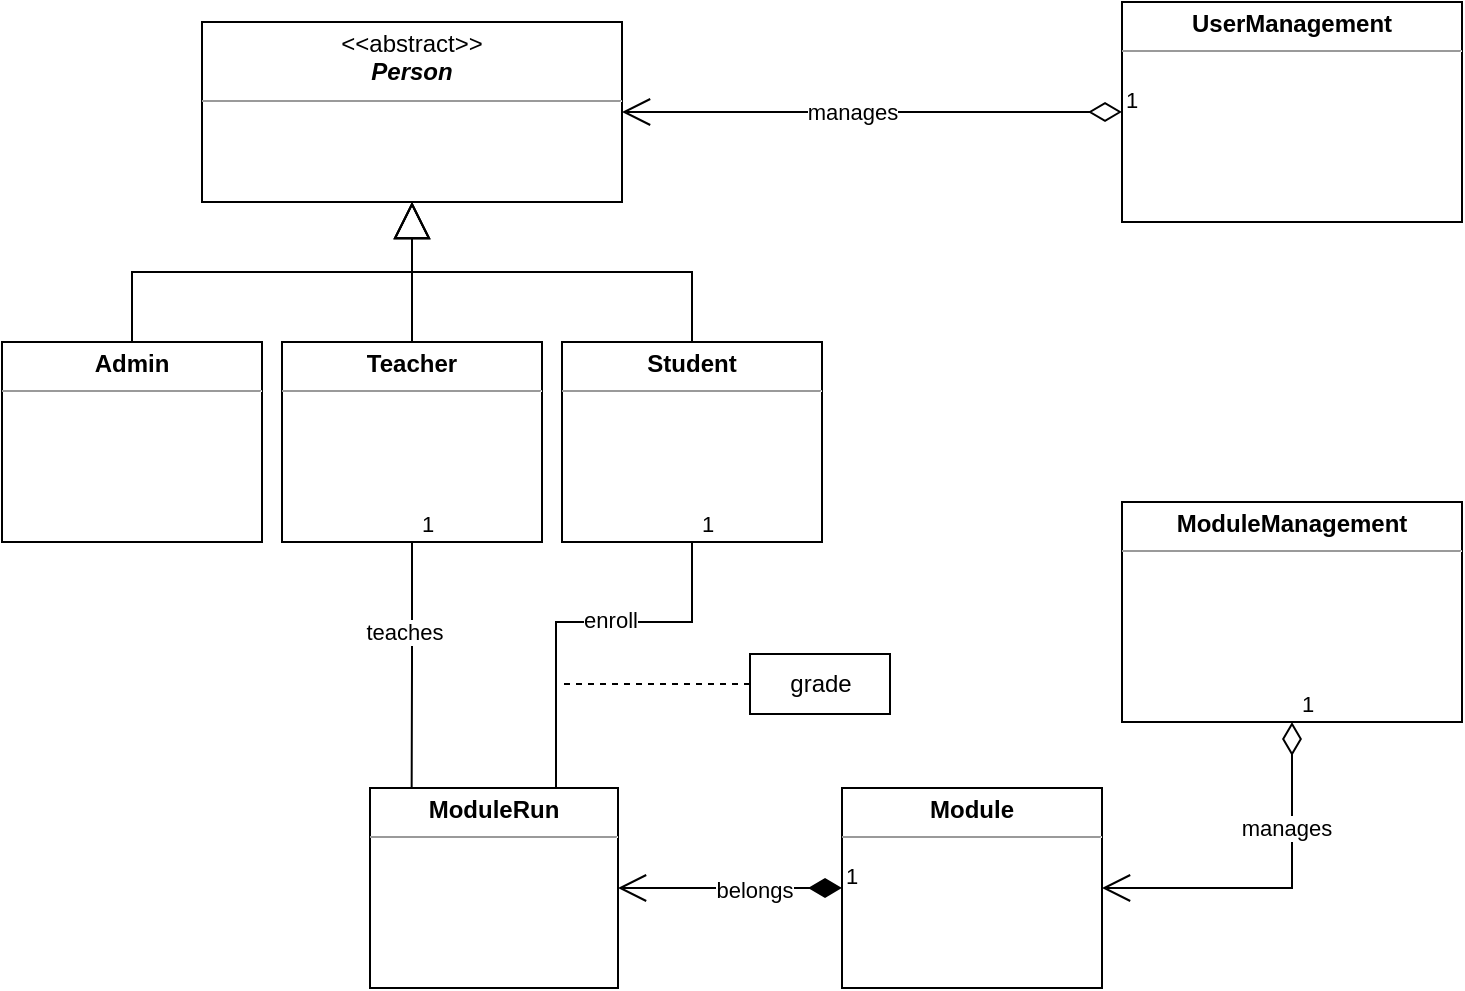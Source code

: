 <mxfile version="16.5.1" type="device"><diagram name="Page-1" id="b5b7bab2-c9e2-2cf4-8b2a-24fd1a2a6d21"><mxGraphModel dx="1226" dy="1129" grid="1" gridSize="10" guides="1" tooltips="1" connect="1" arrows="1" fold="1" page="1" pageScale="1" pageWidth="827" pageHeight="1169" background="none" math="0" shadow="0"><root><mxCell id="0"/><mxCell id="1" parent="0"/><mxCell id="TZw8Xh_9_yR0nVljpfcE-2" value="&lt;p style=&quot;margin: 0px ; margin-top: 4px ; text-align: center&quot;&gt;&amp;lt;&amp;lt;abstract&amp;gt;&amp;gt;&lt;br&gt;&lt;b&gt;&lt;i&gt;Person&lt;/i&gt;&lt;/b&gt;&lt;/p&gt;&lt;hr size=&quot;1&quot;&gt;&lt;p style=&quot;margin: 0px ; margin-left: 4px&quot;&gt;&lt;br&gt;&lt;/p&gt;" style="verticalAlign=top;align=left;overflow=fill;fontSize=12;fontFamily=Helvetica;html=1;" parent="1" vertex="1"><mxGeometry x="140" y="40" width="210" height="90" as="geometry"/></mxCell><mxCell id="MgD7vvS6yBxwv9PkXoeB-1" value="&lt;p style=&quot;margin: 0px ; margin-top: 4px ; text-align: center&quot;&gt;&lt;b&gt;Module&lt;/b&gt;&lt;/p&gt;&lt;hr size=&quot;1&quot;&gt;&lt;p style=&quot;margin: 0px ; margin-left: 4px&quot;&gt;&lt;/p&gt;&lt;p style=&quot;margin: 0px ; margin-left: 4px&quot;&gt;&lt;br&gt;&lt;/p&gt;" style="verticalAlign=top;align=left;overflow=fill;fontSize=12;fontFamily=Helvetica;html=1;" parent="1" vertex="1"><mxGeometry x="460" y="423" width="130" height="100" as="geometry"/></mxCell><mxCell id="MgD7vvS6yBxwv9PkXoeB-2" value="&lt;p style=&quot;margin: 0px ; margin-top: 4px ; text-align: center&quot;&gt;&lt;b&gt;ModuleRun&lt;/b&gt;&lt;/p&gt;&lt;hr size=&quot;1&quot;&gt;&lt;p style=&quot;margin: 0px ; margin-left: 4px&quot;&gt;&lt;br&gt;&lt;/p&gt;" style="verticalAlign=top;align=left;overflow=fill;fontSize=12;fontFamily=Helvetica;html=1;" parent="1" vertex="1"><mxGeometry x="224" y="423" width="124" height="100" as="geometry"/></mxCell><mxCell id="MgD7vvS6yBxwv9PkXoeB-6" value="&lt;p style=&quot;margin: 0px ; margin-top: 4px ; text-align: center&quot;&gt;&lt;b&gt;Admin&lt;/b&gt;&lt;/p&gt;&lt;hr size=&quot;1&quot;&gt;&lt;p style=&quot;margin: 0px ; margin-left: 4px&quot;&gt;&lt;br&gt;&lt;/p&gt;" style="verticalAlign=top;align=left;overflow=fill;fontSize=12;fontFamily=Helvetica;html=1;" parent="1" vertex="1"><mxGeometry x="40" y="200" width="130" height="100" as="geometry"/></mxCell><mxCell id="MgD7vvS6yBxwv9PkXoeB-7" value="&lt;p style=&quot;margin: 0px ; margin-top: 4px ; text-align: center&quot;&gt;&lt;b&gt;Teacher&lt;/b&gt;&lt;/p&gt;&lt;hr size=&quot;1&quot;&gt;&lt;p style=&quot;margin: 0px ; margin-left: 4px&quot;&gt;&lt;br&gt;&lt;/p&gt;" style="verticalAlign=top;align=left;overflow=fill;fontSize=12;fontFamily=Helvetica;html=1;" parent="1" vertex="1"><mxGeometry x="180" y="200" width="130" height="100" as="geometry"/></mxCell><mxCell id="MgD7vvS6yBxwv9PkXoeB-11" value="" style="endArrow=block;endSize=16;endFill=0;html=1;rounded=0;exitX=0.5;exitY=0;exitDx=0;exitDy=0;entryX=0.5;entryY=1;entryDx=0;entryDy=0;edgeStyle=orthogonalEdgeStyle;" parent="1" source="MgD7vvS6yBxwv9PkXoeB-16" target="TZw8Xh_9_yR0nVljpfcE-2" edge="1"><mxGeometry width="160" relative="1" as="geometry"><mxPoint x="385" y="200" as="sourcePoint"/><mxPoint x="520" y="180" as="targetPoint"/></mxGeometry></mxCell><mxCell id="MgD7vvS6yBxwv9PkXoeB-14" value="" style="endArrow=block;endSize=16;endFill=0;html=1;rounded=0;exitX=0.5;exitY=0;exitDx=0;exitDy=0;edgeStyle=orthogonalEdgeStyle;" parent="1" source="MgD7vvS6yBxwv9PkXoeB-7" edge="1"><mxGeometry width="160" relative="1" as="geometry"><mxPoint x="395" y="210" as="sourcePoint"/><mxPoint x="245" y="130" as="targetPoint"/></mxGeometry></mxCell><mxCell id="MgD7vvS6yBxwv9PkXoeB-15" value="" style="endArrow=block;endSize=16;endFill=0;html=1;rounded=0;exitX=0.5;exitY=0;exitDx=0;exitDy=0;edgeStyle=orthogonalEdgeStyle;entryX=0.5;entryY=1;entryDx=0;entryDy=0;" parent="1" source="MgD7vvS6yBxwv9PkXoeB-6" target="TZw8Xh_9_yR0nVljpfcE-2" edge="1"><mxGeometry width="160" relative="1" as="geometry"><mxPoint x="255" y="210" as="sourcePoint"/><mxPoint x="240" y="130" as="targetPoint"/></mxGeometry></mxCell><mxCell id="MgD7vvS6yBxwv9PkXoeB-16" value="&lt;p style=&quot;margin: 0px ; margin-top: 4px ; text-align: center&quot;&gt;&lt;b&gt;Student&lt;/b&gt;&lt;/p&gt;&lt;hr size=&quot;1&quot;&gt;&lt;p style=&quot;margin: 0px ; margin-left: 4px&quot;&gt;&lt;br&gt;&lt;/p&gt;" style="verticalAlign=top;align=left;overflow=fill;fontSize=12;fontFamily=Helvetica;html=1;" parent="1" vertex="1"><mxGeometry x="320" y="200" width="130" height="100" as="geometry"/></mxCell><mxCell id="MgD7vvS6yBxwv9PkXoeB-17" value="1" style="endArrow=open;html=1;endSize=12;startArrow=diamondThin;startSize=14;startFill=1;edgeStyle=orthogonalEdgeStyle;align=left;verticalAlign=bottom;rounded=0;exitX=0;exitY=0.5;exitDx=0;exitDy=0;entryX=1;entryY=0.5;entryDx=0;entryDy=0;" parent="1" source="MgD7vvS6yBxwv9PkXoeB-1" target="MgD7vvS6yBxwv9PkXoeB-2" edge="1"><mxGeometry x="-1" y="3" relative="1" as="geometry"><mxPoint x="360" y="180" as="sourcePoint"/><mxPoint x="520" y="180" as="targetPoint"/></mxGeometry></mxCell><mxCell id="sDc5OgF6I08d_4nO_GH7-4" value="belongs" style="edgeLabel;html=1;align=center;verticalAlign=middle;resizable=0;points=[];" vertex="1" connectable="0" parent="MgD7vvS6yBxwv9PkXoeB-17"><mxGeometry x="-0.214" y="1" relative="1" as="geometry"><mxPoint as="offset"/></mxGeometry></mxCell><mxCell id="MgD7vvS6yBxwv9PkXoeB-18" value="1" style="endArrow=none;html=1;endSize=12;startArrow=none;startSize=14;startFill=0;edgeStyle=orthogonalEdgeStyle;align=left;verticalAlign=bottom;rounded=0;exitX=0.5;exitY=1;exitDx=0;exitDy=0;entryX=0.75;entryY=0;entryDx=0;entryDy=0;endFill=0;" parent="1" source="MgD7vvS6yBxwv9PkXoeB-16" target="MgD7vvS6yBxwv9PkXoeB-2" edge="1"><mxGeometry x="-1" y="3" relative="1" as="geometry"><mxPoint x="685" y="140" as="sourcePoint"/><mxPoint x="404.5" y="380" as="targetPoint"/><Array as="points"><mxPoint x="385" y="340"/><mxPoint x="317" y="340"/></Array></mxGeometry></mxCell><mxCell id="sDc5OgF6I08d_4nO_GH7-3" value="enroll" style="edgeLabel;html=1;align=center;verticalAlign=middle;resizable=0;points=[];" vertex="1" connectable="0" parent="MgD7vvS6yBxwv9PkXoeB-18"><mxGeometry x="-0.152" y="-1" relative="1" as="geometry"><mxPoint as="offset"/></mxGeometry></mxCell><mxCell id="MgD7vvS6yBxwv9PkXoeB-19" value="1" style="endArrow=none;html=1;endSize=12;startArrow=none;startSize=14;startFill=0;edgeStyle=orthogonalEdgeStyle;align=left;verticalAlign=bottom;rounded=0;exitX=0.5;exitY=1;exitDx=0;exitDy=0;entryX=0.168;entryY=0.003;entryDx=0;entryDy=0;entryPerimeter=0;endFill=0;" parent="1" source="MgD7vvS6yBxwv9PkXoeB-7" target="MgD7vvS6yBxwv9PkXoeB-2" edge="1"><mxGeometry x="-1" y="3" relative="1" as="geometry"><mxPoint x="395" y="310" as="sourcePoint"/><mxPoint x="145" y="430" as="targetPoint"/></mxGeometry></mxCell><mxCell id="sDc5OgF6I08d_4nO_GH7-2" value="teaches" style="edgeLabel;html=1;align=center;verticalAlign=middle;resizable=0;points=[];" vertex="1" connectable="0" parent="MgD7vvS6yBxwv9PkXoeB-19"><mxGeometry x="-0.271" y="-4" relative="1" as="geometry"><mxPoint as="offset"/></mxGeometry></mxCell><mxCell id="MgD7vvS6yBxwv9PkXoeB-20" value="&lt;p style=&quot;margin: 0px ; margin-top: 4px ; text-align: center&quot;&gt;&lt;b&gt;UserManagement&lt;/b&gt;&lt;/p&gt;&lt;hr size=&quot;1&quot;&gt;&lt;p style=&quot;margin: 0px ; margin-left: 4px&quot;&gt;&lt;br&gt;&lt;/p&gt;" style="verticalAlign=top;align=left;overflow=fill;fontSize=12;fontFamily=Helvetica;html=1;" parent="1" vertex="1"><mxGeometry x="600" y="30" width="170" height="110" as="geometry"/></mxCell><mxCell id="MgD7vvS6yBxwv9PkXoeB-21" value="&lt;p style=&quot;margin: 0px ; margin-top: 4px ; text-align: center&quot;&gt;&lt;b&gt;ModuleManagement&lt;/b&gt;&lt;/p&gt;&lt;hr size=&quot;1&quot;&gt;&lt;p style=&quot;margin: 0px ; margin-left: 4px&quot;&gt;&lt;br&gt;&lt;/p&gt;" style="verticalAlign=top;align=left;overflow=fill;fontSize=12;fontFamily=Helvetica;html=1;" parent="1" vertex="1"><mxGeometry x="600" y="280" width="170" height="110" as="geometry"/></mxCell><mxCell id="MgD7vvS6yBxwv9PkXoeB-22" value="1" style="endArrow=open;html=1;endSize=12;startArrow=diamondThin;startSize=14;startFill=0;edgeStyle=orthogonalEdgeStyle;align=left;verticalAlign=bottom;rounded=0;exitX=0;exitY=0.5;exitDx=0;exitDy=0;entryX=1;entryY=0.5;entryDx=0;entryDy=0;" parent="1" source="MgD7vvS6yBxwv9PkXoeB-20" target="TZw8Xh_9_yR0nVljpfcE-2" edge="1"><mxGeometry x="-1" y="3" relative="1" as="geometry"><mxPoint x="395" y="310" as="sourcePoint"/><mxPoint x="327.0" y="433" as="targetPoint"/></mxGeometry></mxCell><mxCell id="sDc5OgF6I08d_4nO_GH7-1" value="manages" style="edgeLabel;html=1;align=center;verticalAlign=middle;resizable=0;points=[];" vertex="1" connectable="0" parent="MgD7vvS6yBxwv9PkXoeB-22"><mxGeometry x="0.08" relative="1" as="geometry"><mxPoint as="offset"/></mxGeometry></mxCell><mxCell id="MgD7vvS6yBxwv9PkXoeB-23" value="1" style="endArrow=open;html=1;endSize=12;startArrow=diamondThin;startSize=14;startFill=0;edgeStyle=orthogonalEdgeStyle;align=left;verticalAlign=bottom;rounded=0;exitX=0.5;exitY=1;exitDx=0;exitDy=0;entryX=1;entryY=0.5;entryDx=0;entryDy=0;" parent="1" source="MgD7vvS6yBxwv9PkXoeB-21" target="MgD7vvS6yBxwv9PkXoeB-1" edge="1"><mxGeometry x="-1" y="3" relative="1" as="geometry"><mxPoint x="610" y="95" as="sourcePoint"/><mxPoint x="360" y="95" as="targetPoint"/></mxGeometry></mxCell><mxCell id="sDc5OgF6I08d_4nO_GH7-5" value="manages" style="edgeLabel;html=1;align=center;verticalAlign=middle;resizable=0;points=[];" vertex="1" connectable="0" parent="MgD7vvS6yBxwv9PkXoeB-23"><mxGeometry x="-0.405" y="-3" relative="1" as="geometry"><mxPoint as="offset"/></mxGeometry></mxCell><mxCell id="MgD7vvS6yBxwv9PkXoeB-27" value="" style="edgeStyle=orthogonalEdgeStyle;rounded=0;orthogonalLoop=1;jettySize=auto;html=1;dashed=1;endArrow=none;endFill=0;" parent="1" source="MgD7vvS6yBxwv9PkXoeB-26" edge="1"><mxGeometry relative="1" as="geometry"><mxPoint x="320" y="371" as="targetPoint"/></mxGeometry></mxCell><mxCell id="MgD7vvS6yBxwv9PkXoeB-26" value="grade" style="html=1;" parent="1" vertex="1"><mxGeometry x="414" y="356" width="70" height="30" as="geometry"/></mxCell></root></mxGraphModel></diagram></mxfile>